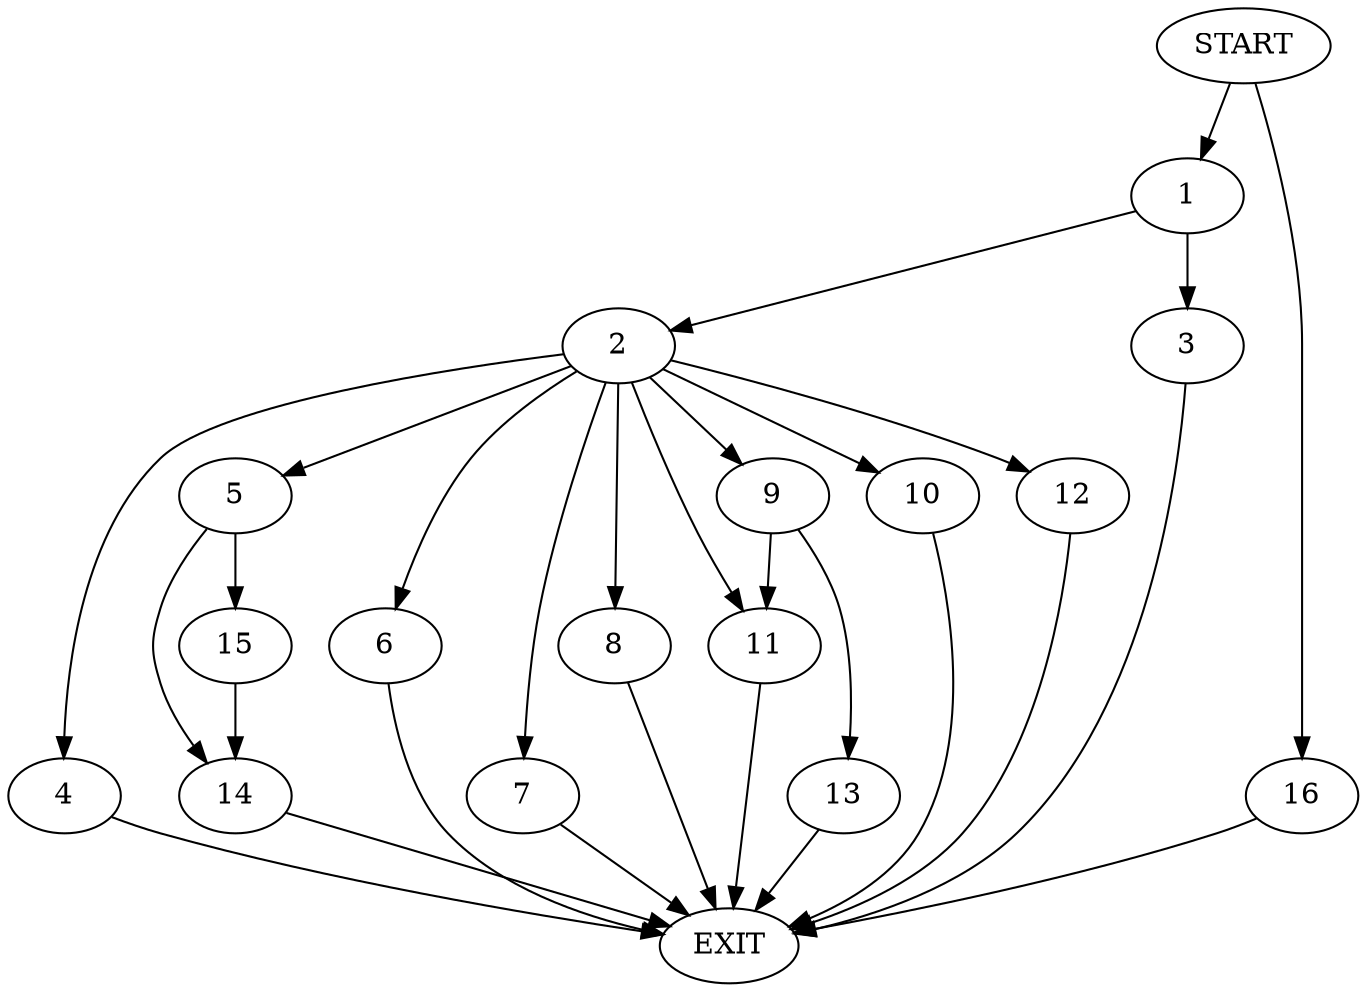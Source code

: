 digraph {
0 [label="START"]
17 [label="EXIT"]
0 -> 1
1 -> 2
1 -> 3
2 -> 4
2 -> 5
2 -> 6
2 -> 7
2 -> 8
2 -> 9
2 -> 10
2 -> 11
2 -> 12
3 -> 17
8 -> 17
11 -> 17
6 -> 17
7 -> 17
4 -> 17
9 -> 11
9 -> 13
12 -> 17
10 -> 17
5 -> 14
5 -> 15
0 -> 16
16 -> 17
15 -> 14
14 -> 17
13 -> 17
}
